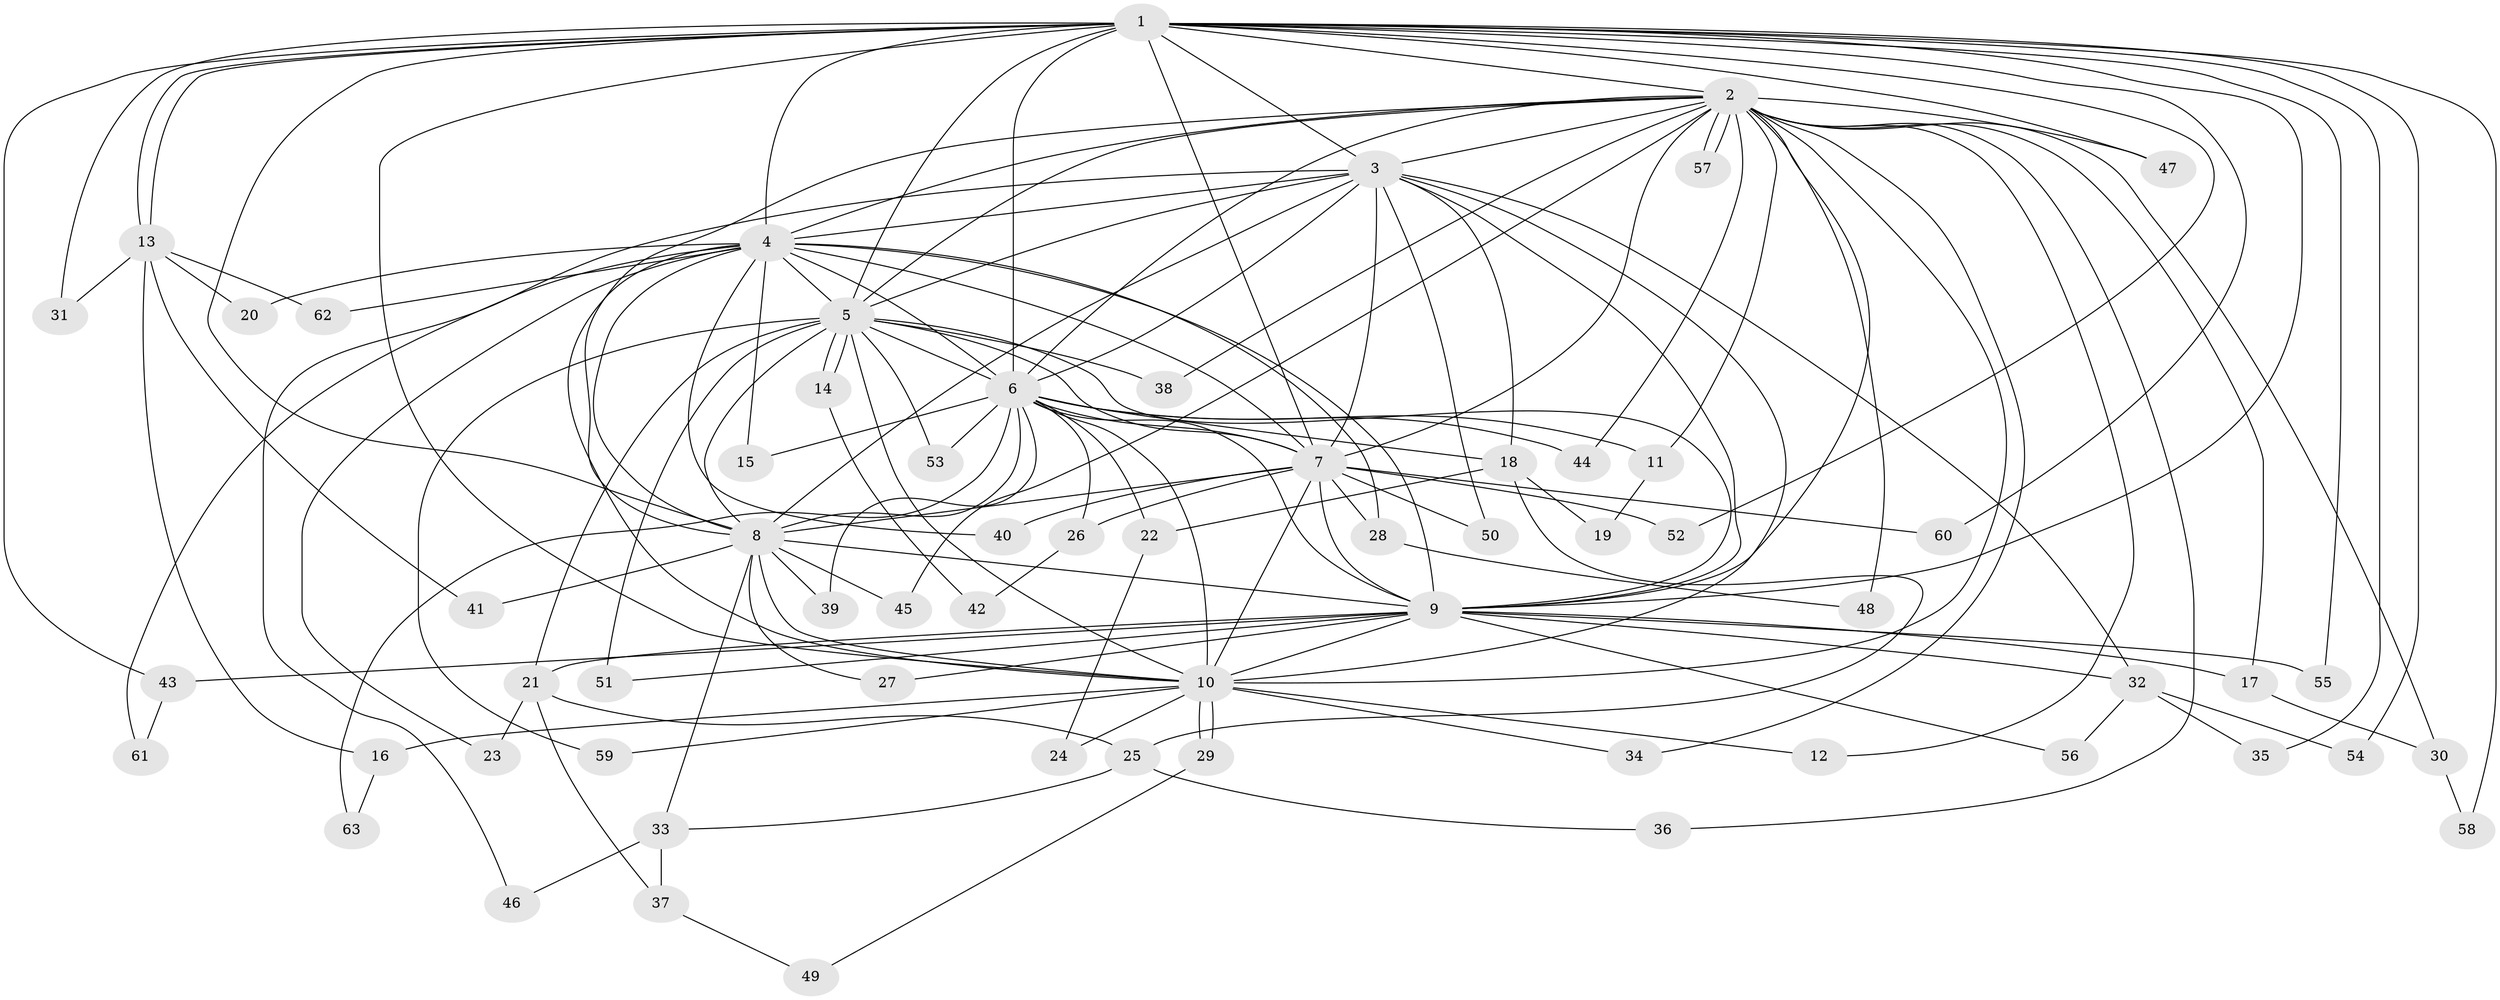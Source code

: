 // Generated by graph-tools (version 1.1) at 2025/25/03/09/25 03:25:36]
// undirected, 63 vertices, 151 edges
graph export_dot {
graph [start="1"]
  node [color=gray90,style=filled];
  1;
  2;
  3;
  4;
  5;
  6;
  7;
  8;
  9;
  10;
  11;
  12;
  13;
  14;
  15;
  16;
  17;
  18;
  19;
  20;
  21;
  22;
  23;
  24;
  25;
  26;
  27;
  28;
  29;
  30;
  31;
  32;
  33;
  34;
  35;
  36;
  37;
  38;
  39;
  40;
  41;
  42;
  43;
  44;
  45;
  46;
  47;
  48;
  49;
  50;
  51;
  52;
  53;
  54;
  55;
  56;
  57;
  58;
  59;
  60;
  61;
  62;
  63;
  1 -- 2;
  1 -- 3;
  1 -- 4;
  1 -- 5;
  1 -- 6;
  1 -- 7;
  1 -- 8;
  1 -- 9;
  1 -- 10;
  1 -- 13;
  1 -- 13;
  1 -- 31;
  1 -- 35;
  1 -- 43;
  1 -- 47;
  1 -- 52;
  1 -- 54;
  1 -- 55;
  1 -- 58;
  1 -- 60;
  2 -- 3;
  2 -- 4;
  2 -- 5;
  2 -- 6;
  2 -- 7;
  2 -- 8;
  2 -- 9;
  2 -- 10;
  2 -- 11;
  2 -- 12;
  2 -- 17;
  2 -- 30;
  2 -- 34;
  2 -- 36;
  2 -- 38;
  2 -- 44;
  2 -- 45;
  2 -- 47;
  2 -- 48;
  2 -- 57;
  2 -- 57;
  3 -- 4;
  3 -- 5;
  3 -- 6;
  3 -- 7;
  3 -- 8;
  3 -- 9;
  3 -- 10;
  3 -- 18;
  3 -- 32;
  3 -- 46;
  3 -- 50;
  4 -- 5;
  4 -- 6;
  4 -- 7;
  4 -- 8;
  4 -- 9;
  4 -- 10;
  4 -- 15;
  4 -- 20;
  4 -- 23;
  4 -- 28;
  4 -- 40;
  4 -- 61;
  4 -- 62;
  5 -- 6;
  5 -- 7;
  5 -- 8;
  5 -- 9;
  5 -- 10;
  5 -- 14;
  5 -- 14;
  5 -- 21;
  5 -- 38;
  5 -- 51;
  5 -- 53;
  5 -- 59;
  6 -- 7;
  6 -- 8;
  6 -- 9;
  6 -- 10;
  6 -- 11;
  6 -- 15;
  6 -- 18;
  6 -- 22;
  6 -- 26;
  6 -- 39;
  6 -- 44;
  6 -- 53;
  6 -- 63;
  7 -- 8;
  7 -- 9;
  7 -- 10;
  7 -- 26;
  7 -- 28;
  7 -- 40;
  7 -- 50;
  7 -- 52;
  7 -- 60;
  8 -- 9;
  8 -- 10;
  8 -- 27;
  8 -- 33;
  8 -- 39;
  8 -- 41;
  8 -- 45;
  9 -- 10;
  9 -- 17;
  9 -- 21;
  9 -- 27;
  9 -- 32;
  9 -- 43;
  9 -- 51;
  9 -- 55;
  9 -- 56;
  10 -- 12;
  10 -- 16;
  10 -- 24;
  10 -- 29;
  10 -- 29;
  10 -- 34;
  10 -- 59;
  11 -- 19;
  13 -- 16;
  13 -- 20;
  13 -- 31;
  13 -- 41;
  13 -- 62;
  14 -- 42;
  16 -- 63;
  17 -- 30;
  18 -- 19;
  18 -- 22;
  18 -- 25;
  21 -- 23;
  21 -- 25;
  21 -- 37;
  22 -- 24;
  25 -- 33;
  25 -- 36;
  26 -- 42;
  28 -- 48;
  29 -- 49;
  30 -- 58;
  32 -- 35;
  32 -- 54;
  32 -- 56;
  33 -- 37;
  33 -- 46;
  37 -- 49;
  43 -- 61;
}
